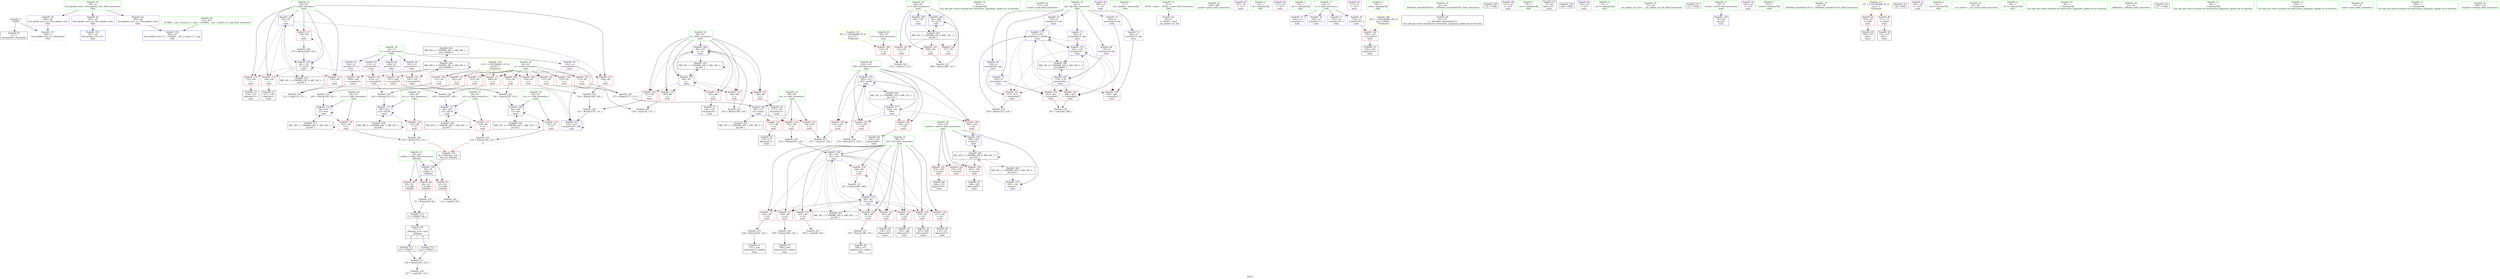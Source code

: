 digraph "SVFG" {
	label="SVFG";

	Node0x561bee2971f0 [shape=record,color=grey,label="{NodeID: 0\nNullPtr}"];
	Node0x561bee2971f0 -> Node0x561bee2b8df0[style=solid];
	Node0x561bee2971f0 -> Node0x561bee2c09c0[style=solid];
	Node0x561bee2d6f30 [shape=record,color=black,label="{NodeID: 263\nMR_38V_2 = PHI(MR_38V_3, MR_38V_1, )\npts\{130000 \}\n}"];
	Node0x561bee2d6f30 -> Node0x561bee2d2930[style=dashed];
	Node0x561bee2c1ca0 [shape=record,color=blue,label="{NodeID: 180\n80\<--289\nz\<--inc74\nmain\n}"];
	Node0x561bee2c1ca0 -> Node0x561bee2d3330[style=dashed];
	Node0x561bee2b9130 [shape=record,color=red,label="{NodeID: 97\n62\<--59\n\<--x.addr\n_Z4hahai\n}"];
	Node0x561bee2b9130 -> Node0x561bee2c78e0[style=solid];
	Node0x561bee2a8380 [shape=record,color=green,label="{NodeID: 14\n253\<--1\n\<--dummyObj\nCan only get source location for instruction, argument, global var or function.}"];
	Node0x561bee2b9c90 [shape=record,color=red,label="{NodeID: 111\n208\<--82\n\<--n\nmain\n}"];
	Node0x561bee2b9c90 -> Node0x561bee2c5f60[style=solid];
	Node0x561bee2b8060 [shape=record,color=green,label="{NodeID: 28\n78\<--79\nzz\<--zz_field_insensitive\nmain\n}"];
	Node0x561bee2b8060 -> Node0x561bee2b93a0[style=solid];
	Node0x561bee2bef60 [shape=record,color=red,label="{NodeID: 125\n256\<--88\n\<--m\nmain\n}"];
	Node0x561bee2bef60 -> Node0x561bee2c6fe0[style=solid];
	Node0x561bee2b8b80 [shape=record,color=green,label="{NodeID: 42\n117\<--118\nscanf\<--scanf_field_insensitive\n}"];
	Node0x561bee2c5c60 [shape=record,color=grey,label="{NodeID: 222\n274 = Binary(273, 120, )\n}"];
	Node0x561bee2c5c60 -> Node0x561bee2c1bd0[style=solid];
	Node0x561bee2bfac0 [shape=record,color=red,label="{NodeID: 139\n263\<--100\n\<--answer\nmain\n}"];
	Node0x561bee2bfac0 -> Node0x561bee2bae50[style=solid];
	Node0x561bee2ba700 [shape=record,color=black,label="{NodeID: 56\n178\<--177\nidxprom23\<--\nmain\n}"];
	Node0x561bee2c7160 [shape=record,color=grey,label="{NodeID: 236\n267 = cmp(262, 266, )\n}"];
	Node0x561bee2c0620 [shape=record,color=red,label="{NodeID: 153\n266\<--265\n\<--arrayidx63\nmain\n}"];
	Node0x561bee2c0620 -> Node0x561bee2c7160[style=solid];
	Node0x561bee2bb260 [shape=record,color=purple,label="{NodeID: 70\n237\<--8\narrayidx51\<--dp\nmain\n}"];
	Node0x561bee2bb260 -> Node0x561bee2c16f0[style=solid];
	Node0x561bee2c1210 [shape=record,color=blue,label="{NodeID: 167\n179\<--120\narrayidx24\<--\nmain\n}"];
	Node0x561bee2c1210 -> Node0x561bee2c0480[style=dashed];
	Node0x561bee2c1210 -> Node0x561bee2c0550[style=dashed];
	Node0x561bee2c1210 -> Node0x561bee2c0620[style=dashed];
	Node0x561bee2c1210 -> Node0x561bee2c06f0[style=dashed];
	Node0x561bee2c1210 -> Node0x561bee2c16f0[style=dashed];
	Node0x561bee2c1210 -> Node0x561bee2c17c0[style=dashed];
	Node0x561bee2c1210 -> Node0x561bee2d6a30[style=dashed];
	Node0x561bee2bbdc0 [shape=record,color=purple,label="{NodeID: 84\n106\<--14\n\<--.str\nmain\n}"];
	Node0x561bee297020 [shape=record,color=green,label="{NodeID: 1\n7\<--1\n__dso_handle\<--dummyObj\nGlob }"];
	Node0x561bee2b9200 [shape=record,color=red,label="{NodeID: 98\n66\<--59\n\<--x.addr\n_Z4hahai\n}"];
	Node0x561bee2b9200 -> Node0x561bee2c6b60[style=solid];
	Node0x561bee2a8450 [shape=record,color=green,label="{NodeID: 15\n4\<--6\n_ZStL8__ioinit\<--_ZStL8__ioinit_field_insensitive\nGlob }"];
	Node0x561bee2a8450 -> Node0x561bee2baff0[style=solid];
	Node0x561bee2b9d60 [shape=record,color=red,label="{NodeID: 112\n215\<--82\n\<--n\nmain\n}"];
	Node0x561bee2b9d60 -> Node0x561bee2c5360[style=solid];
	Node0x561bee2b80f0 [shape=record,color=green,label="{NodeID: 29\n80\<--81\nz\<--z_field_insensitive\nmain\n}"];
	Node0x561bee2b80f0 -> Node0x561bee2b9470[style=solid];
	Node0x561bee2b80f0 -> Node0x561bee2b9540[style=solid];
	Node0x561bee2b80f0 -> Node0x561bee2b9610[style=solid];
	Node0x561bee2b80f0 -> Node0x561bee2c0c60[style=solid];
	Node0x561bee2b80f0 -> Node0x561bee2c1ca0[style=solid];
	Node0x561bee2bf030 [shape=record,color=red,label="{NodeID: 126\n185\<--90\n\<--i25\nmain\n}"];
	Node0x561bee2bf030 -> Node0x561bee2c72e0[style=solid];
	Node0x561bee2b8c50 [shape=record,color=green,label="{NodeID: 43\n285\<--286\nprintf\<--printf_field_insensitive\n}"];
	Node0x561bee2c5de0 [shape=record,color=grey,label="{NodeID: 223\n165 = Binary(164, 120, )\n}"];
	Node0x561bee2c5de0 -> Node0x561bee2c0fa0[style=solid];
	Node0x561bee2bfb90 [shape=record,color=red,label="{NodeID: 140\n278\<--100\n\<--answer\nmain\n}"];
	Node0x561bee2ba7d0 [shape=record,color=black,label="{NodeID: 57\n190\<--189\nidxprom29\<--add28\nmain\n}"];
	Node0x561bee2c72e0 [shape=record,color=grey,label="{NodeID: 237\n186 = cmp(185, 64, )\n}"];
	Node0x561bee2c06f0 [shape=record,color=red,label="{NodeID: 154\n282\<--281\n\<--arrayidx71\nmain\n}"];
	Node0x561bee2bb330 [shape=record,color=purple,label="{NodeID: 71\n242\<--8\narrayidx53\<--dp\nmain\n}"];
	Node0x561bee2bb330 -> Node0x561bee2c17c0[style=solid];
	Node0x561bee2d3330 [shape=record,color=black,label="{NodeID: 251\nMR_10V_3 = PHI(MR_10V_4, MR_10V_2, )\npts\{81 \}\n}"];
	Node0x561bee2d3330 -> Node0x561bee2b9470[style=dashed];
	Node0x561bee2d3330 -> Node0x561bee2b9540[style=dashed];
	Node0x561bee2d3330 -> Node0x561bee2b9610[style=dashed];
	Node0x561bee2d3330 -> Node0x561bee2c1ca0[style=dashed];
	Node0x561bee2c12e0 [shape=record,color=blue,label="{NodeID: 168\n90\<--182\ni25\<--sub\nmain\n}"];
	Node0x561bee2c12e0 -> Node0x561bee2bf030[style=dashed];
	Node0x561bee2c12e0 -> Node0x561bee2bf100[style=dashed];
	Node0x561bee2c12e0 -> Node0x561bee2bf1d0[style=dashed];
	Node0x561bee2c12e0 -> Node0x561bee2bf2a0[style=dashed];
	Node0x561bee2c12e0 -> Node0x561bee2bf370[style=dashed];
	Node0x561bee2c12e0 -> Node0x561bee2bf440[style=dashed];
	Node0x561bee2c12e0 -> Node0x561bee2bf510[style=dashed];
	Node0x561bee2c12e0 -> Node0x561bee2bf5e0[style=dashed];
	Node0x561bee2c12e0 -> Node0x561bee2bf6b0[style=dashed];
	Node0x561bee2c12e0 -> Node0x561bee2c1890[style=dashed];
	Node0x561bee2c12e0 -> Node0x561bee2d4730[style=dashed];
	Node0x561bee2bbe90 [shape=record,color=purple,label="{NodeID: 85\n107\<--16\n\<--.str.1\nmain\n}"];
	Node0x561bee2a9380 [shape=record,color=green,label="{NodeID: 2\n14\<--1\n.str\<--dummyObj\nGlob }"];
	Node0x561bee2b92d0 [shape=record,color=red,label="{NodeID: 99\n69\<--59\n\<--x.addr\n_Z4hahai\n}"];
	Node0x561bee2b92d0 -> Node0x561bee2c4b00[style=solid];
	Node0x561bee2a8520 [shape=record,color=green,label="{NodeID: 16\n8\<--9\ndp\<--dp_field_insensitive\nGlob }"];
	Node0x561bee2a8520 -> Node0x561bee2bb0c0[style=solid];
	Node0x561bee2a8520 -> Node0x561bee2bb190[style=solid];
	Node0x561bee2a8520 -> Node0x561bee2bb260[style=solid];
	Node0x561bee2a8520 -> Node0x561bee2bb330[style=solid];
	Node0x561bee2a8520 -> Node0x561bee2bb400[style=solid];
	Node0x561bee2a8520 -> Node0x561bee2bb4d0[style=solid];
	Node0x561bee2a8520 -> Node0x561bee2bb5a0[style=solid];
	Node0x561bee2b9e30 [shape=record,color=red,label="{NodeID: 113\n130\<--84\n\<--i\nmain\n}"];
	Node0x561bee2b9e30 -> Node0x561bee2c75e0[style=solid];
	Node0x561bee2b81c0 [shape=record,color=green,label="{NodeID: 30\n82\<--83\nn\<--n_field_insensitive\nmain\n}"];
	Node0x561bee2b81c0 -> Node0x561bee2b96e0[style=solid];
	Node0x561bee2b81c0 -> Node0x561bee2b97b0[style=solid];
	Node0x561bee2b81c0 -> Node0x561bee2b9880[style=solid];
	Node0x561bee2b81c0 -> Node0x561bee2b9950[style=solid];
	Node0x561bee2b81c0 -> Node0x561bee2b9a20[style=solid];
	Node0x561bee2b81c0 -> Node0x561bee2b9af0[style=solid];
	Node0x561bee2b81c0 -> Node0x561bee2b9bc0[style=solid];
	Node0x561bee2b81c0 -> Node0x561bee2b9c90[style=solid];
	Node0x561bee2b81c0 -> Node0x561bee2b9d60[style=solid];
	Node0x561bee2bf100 [shape=record,color=red,label="{NodeID: 127\n188\<--90\n\<--i25\nmain\n}"];
	Node0x561bee2bf100 -> Node0x561bee2c5960[style=solid];
	Node0x561bee2b8d20 [shape=record,color=green,label="{NodeID: 44\n30\<--303\n_GLOBAL__sub_I_zuoyou_0_1.cpp\<--_GLOBAL__sub_I_zuoyou_0_1.cpp_field_insensitive\n}"];
	Node0x561bee2b8d20 -> Node0x561bee2c08c0[style=solid];
	Node0x561bee2c5f60 [shape=record,color=grey,label="{NodeID: 224\n209 = Binary(207, 208, )\n}"];
	Node0x561bee2c5f60 -> Node0x561bee2c1550[style=solid];
	Node0x561bee2bfc60 [shape=record,color=red,label="{NodeID: 141\n279\<--100\n\<--answer\nmain\n}"];
	Node0x561bee2bfc60 -> Node0x561bee2baf20[style=solid];
	Node0x561bee2ba8a0 [shape=record,color=black,label="{NodeID: 58\n198\<--197\nidxprom32\<--add31\nmain\n}"];
	Node0x561bee2c7460 [shape=record,color=grey,label="{NodeID: 238\n227 = cmp(226, 120, )\n}"];
	Node0x561bee2c07c0 [shape=record,color=blue,label="{NodeID: 155\n307\<--29\nllvm.global_ctors_0\<--\nGlob }"];
	Node0x561bee2bb400 [shape=record,color=purple,label="{NodeID: 72\n261\<--8\narrayidx61\<--dp\nmain\n}"];
	Node0x561bee2bb400 -> Node0x561bee2c0550[style=solid];
	Node0x561bee2d3830 [shape=record,color=black,label="{NodeID: 252\nMR_14V_2 = PHI(MR_14V_4, MR_14V_1, )\npts\{85 \}\n}"];
	Node0x561bee2d3830 -> Node0x561bee2c0d30[style=dashed];
	Node0x561bee2c13b0 [shape=record,color=blue,label="{NodeID: 169\n92\<--194\nx1\<--div\nmain\n}"];
	Node0x561bee2c13b0 -> Node0x561bee2bf780[style=dashed];
	Node0x561bee2c13b0 -> Node0x561bee2c13b0[style=dashed];
	Node0x561bee2c13b0 -> Node0x561bee2d4c30[style=dashed];
	Node0x561bee2bbf60 [shape=record,color=purple,label="{NodeID: 86\n112\<--19\n\<--.str.2\nmain\n}"];
	Node0x561bee2972e0 [shape=record,color=green,label="{NodeID: 3\n16\<--1\n.str.1\<--dummyObj\nGlob }"];
	Node0x561bee2b93a0 [shape=record,color=red,label="{NodeID: 100\n123\<--78\n\<--zz\nmain\n}"];
	Node0x561bee2b93a0 -> Node0x561bee2bd800[style=solid];
	Node0x561bee2b7a30 [shape=record,color=green,label="{NodeID: 17\n10\<--11\ns\<--s_field_insensitive\nGlob }"];
	Node0x561bee2b7a30 -> Node0x561bee2bb670[style=solid];
	Node0x561bee2b7a30 -> Node0x561bee2bb740[style=solid];
	Node0x561bee2b7a30 -> Node0x561bee2bb810[style=solid];
	Node0x561bee2b7a30 -> Node0x561bee2bb8e0[style=solid];
	Node0x561bee2b9f00 [shape=record,color=red,label="{NodeID: 114\n140\<--84\n\<--i\nmain\n}"];
	Node0x561bee2b9f00 -> Node0x561bee2ba2f0[style=solid];
	Node0x561bee2b8290 [shape=record,color=green,label="{NodeID: 31\n84\<--85\ni\<--i_field_insensitive\nmain\n}"];
	Node0x561bee2b8290 -> Node0x561bee2b9e30[style=solid];
	Node0x561bee2b8290 -> Node0x561bee2b9f00[style=solid];
	Node0x561bee2b8290 -> Node0x561bee2b9fd0[style=solid];
	Node0x561bee2b8290 -> Node0x561bee2be810[style=solid];
	Node0x561bee2b8290 -> Node0x561bee2be8e0[style=solid];
	Node0x561bee2b8290 -> Node0x561bee2c0d30[style=solid];
	Node0x561bee2b8290 -> Node0x561bee2c1070[style=solid];
	Node0x561bee2bf1d0 [shape=record,color=red,label="{NodeID: 128\n196\<--90\n\<--i25\nmain\n}"];
	Node0x561bee2bf1d0 -> Node0x561bee2c63e0[style=solid];
	Node0x561bee2b8df0 [shape=record,color=black,label="{NodeID: 45\n2\<--3\ndummyVal\<--dummyVal\n}"];
	Node0x561bee2c60e0 [shape=record,color=grey,label="{NodeID: 225\n194 = Binary(192, 193, )\n}"];
	Node0x561bee2c60e0 -> Node0x561bee2c13b0[style=solid];
	Node0x561bee2bfd30 [shape=record,color=red,label="{NodeID: 142\n255\<--102\n\<--i56\nmain\n}"];
	Node0x561bee2bfd30 -> Node0x561bee2c6fe0[style=solid];
	Node0x561bee2ba970 [shape=record,color=black,label="{NodeID: 59\n205\<--204\nidxprom34\<--\nmain\n}"];
	Node0x561bee2c75e0 [shape=record,color=grey,label="{NodeID: 239\n132 = cmp(130, 131, )\n}"];
	Node0x561bee2c08c0 [shape=record,color=blue,label="{NodeID: 156\n308\<--30\nllvm.global_ctors_1\<--_GLOBAL__sub_I_zuoyou_0_1.cpp\nGlob }"];
	Node0x561bee2bb4d0 [shape=record,color=purple,label="{NodeID: 73\n265\<--8\narrayidx63\<--dp\nmain\n}"];
	Node0x561bee2bb4d0 -> Node0x561bee2c0620[style=solid];
	Node0x561bee2d3d30 [shape=record,color=black,label="{NodeID: 253\nMR_16V_2 = PHI(MR_16V_3, MR_16V_1, )\npts\{87 \}\n}"];
	Node0x561bee2d3d30 -> Node0x561bee2c0e00[style=dashed];
	Node0x561bee2d3d30 -> Node0x561bee2d3d30[style=dashed];
	Node0x561bee2c1480 [shape=record,color=blue,label="{NodeID: 170\n94\<--202\ny1\<--rem\nmain\n}"];
	Node0x561bee2c1480 -> Node0x561bee2bf850[style=dashed];
	Node0x561bee2c1480 -> Node0x561bee2c1480[style=dashed];
	Node0x561bee2c1480 -> Node0x561bee2d5130[style=dashed];
	Node0x561bee2bc030 [shape=record,color=purple,label="{NodeID: 87\n113\<--21\n\<--.str.3\nmain\n}"];
	Node0x561bee2a7990 [shape=record,color=green,label="{NodeID: 4\n18\<--1\nstdin\<--dummyObj\nGlob }"];
	Node0x561bee2b9470 [shape=record,color=red,label="{NodeID: 101\n122\<--80\n\<--z\nmain\n}"];
	Node0x561bee2b9470 -> Node0x561bee2bd800[style=solid];
	Node0x561bee2b7ac0 [shape=record,color=green,label="{NodeID: 18\n12\<--13\na\<--a_field_insensitive\nGlob }"];
	Node0x561bee2b7ac0 -> Node0x561bee2bb9b0[style=solid];
	Node0x561bee2b7ac0 -> Node0x561bee2bba80[style=solid];
	Node0x561bee2b7ac0 -> Node0x561bee2bbb50[style=solid];
	Node0x561bee2b7ac0 -> Node0x561bee2bbc20[style=solid];
	Node0x561bee2b7ac0 -> Node0x561bee2bbcf0[style=solid];
	Node0x561bee2b9fd0 [shape=record,color=red,label="{NodeID: 115\n148\<--84\n\<--i\nmain\n}"];
	Node0x561bee2b9fd0 -> Node0x561bee2c6860[style=solid];
	Node0x561bee2b8360 [shape=record,color=green,label="{NodeID: 32\n86\<--87\nj\<--j_field_insensitive\nmain\n}"];
	Node0x561bee2b8360 -> Node0x561bee2be9b0[style=solid];
	Node0x561bee2b8360 -> Node0x561bee2bea80[style=solid];
	Node0x561bee2b8360 -> Node0x561bee2beb50[style=solid];
	Node0x561bee2b8360 -> Node0x561bee2bec20[style=solid];
	Node0x561bee2b8360 -> Node0x561bee2becf0[style=solid];
	Node0x561bee2b8360 -> Node0x561bee2c0e00[style=solid];
	Node0x561bee2b8360 -> Node0x561bee2c0fa0[style=solid];
	Node0x561bee2bf2a0 [shape=record,color=red,label="{NodeID: 129\n204\<--90\n\<--i25\nmain\n}"];
	Node0x561bee2bf2a0 -> Node0x561bee2ba970[style=solid];
	Node0x561bee2b8ec0 [shape=record,color=black,label="{NodeID: 46\n41\<--42\n\<--_ZNSt8ios_base4InitD1Ev\nCan only get source location for instruction, argument, global var or function.}"];
	Node0x561bee2e87d0 [shape=record,color=black,label="{NodeID: 309\n116 = PHI()\n}"];
	Node0x561bee2c6260 [shape=record,color=grey,label="{NodeID: 226\n175 = Binary(173, 174, )\n}"];
	Node0x561bee2c6260 -> Node0x561bee2c1140[style=solid];
	Node0x561bee2bfe00 [shape=record,color=red,label="{NodeID: 143\n259\<--102\n\<--i56\nmain\n}"];
	Node0x561bee2bfe00 -> Node0x561bee2bad80[style=solid];
	Node0x561bee2baa40 [shape=record,color=black,label="{NodeID: 60\n212\<--211\nidxprom37\<--\nmain\n}"];
	Node0x561bee2c7760 [shape=record,color=grey,label="{NodeID: 240\n138 = cmp(136, 137, )\n}"];
	Node0x561bee2c09c0 [shape=record,color=blue, style = dotted,label="{NodeID: 157\n309\<--3\nllvm.global_ctors_2\<--dummyVal\nGlob }"];
	Node0x561bee2bb5a0 [shape=record,color=purple,label="{NodeID: 74\n281\<--8\narrayidx71\<--dp\nmain\n}"];
	Node0x561bee2bb5a0 -> Node0x561bee2c06f0[style=solid];
	Node0x561bee2d4230 [shape=record,color=black,label="{NodeID: 254\nMR_18V_2 = PHI(MR_18V_3, MR_18V_1, )\npts\{89 \}\n}"];
	Node0x561bee2d4230 -> Node0x561bee2c1140[style=dashed];
	Node0x561bee2c1550 [shape=record,color=blue,label="{NodeID: 171\n96\<--209\nx2\<--div36\nmain\n}"];
	Node0x561bee2c1550 -> Node0x561bee2bf920[style=dashed];
	Node0x561bee2c1550 -> Node0x561bee2c1550[style=dashed];
	Node0x561bee2c1550 -> Node0x561bee2d5630[style=dashed];
	Node0x561bee2bc100 [shape=record,color=purple,label="{NodeID: 88\n115\<--24\n\<--.str.4\nmain\n}"];
	Node0x561bee2a7a20 [shape=record,color=green,label="{NodeID: 5\n19\<--1\n.str.2\<--dummyObj\nGlob }"];
	Node0x561bee2b9540 [shape=record,color=red,label="{NodeID: 102\n277\<--80\n\<--z\nmain\n}"];
	Node0x561bee2b7b50 [shape=record,color=green,label="{NodeID: 19\n28\<--32\nllvm.global_ctors\<--llvm.global_ctors_field_insensitive\nGlob }"];
	Node0x561bee2b7b50 -> Node0x561bee2bc440[style=solid];
	Node0x561bee2b7b50 -> Node0x561bee2bc510[style=solid];
	Node0x561bee2b7b50 -> Node0x561bee2bc5e0[style=solid];
	Node0x561bee2be810 [shape=record,color=red,label="{NodeID: 116\n153\<--84\n\<--i\nmain\n}"];
	Node0x561bee2be810 -> Node0x561bee2ba490[style=solid];
	Node0x561bee2b8430 [shape=record,color=green,label="{NodeID: 33\n88\<--89\nm\<--m_field_insensitive\nmain\n}"];
	Node0x561bee2b8430 -> Node0x561bee2bedc0[style=solid];
	Node0x561bee2b8430 -> Node0x561bee2bee90[style=solid];
	Node0x561bee2b8430 -> Node0x561bee2bef60[style=solid];
	Node0x561bee2b8430 -> Node0x561bee2c1140[style=solid];
	Node0x561bee2c4b00 [shape=record,color=black,label="{NodeID: 213\n71 = PHI(67, 69, )\n}"];
	Node0x561bee2c4b00 -> Node0x561bee2ba080[style=solid];
	Node0x561bee2bf370 [shape=record,color=red,label="{NodeID: 130\n211\<--90\n\<--i25\nmain\n}"];
	Node0x561bee2bf370 -> Node0x561bee2baa40[style=solid];
	Node0x561bee2b8f90 [shape=record,color=black,label="{NodeID: 47\n75\<--64\nmain_ret\<--\nmain\n}"];
	Node0x561bee2e9050 [shape=record,color=black,label="{NodeID: 310\n284 = PHI()\n}"];
	Node0x561bee2c63e0 [shape=record,color=grey,label="{NodeID: 227\n197 = Binary(196, 120, )\n}"];
	Node0x561bee2c63e0 -> Node0x561bee2ba8a0[style=solid];
	Node0x561bee2bfed0 [shape=record,color=red,label="{NodeID: 144\n269\<--102\n\<--i56\nmain\n}"];
	Node0x561bee2bfed0 -> Node0x561bee2c1b00[style=solid];
	Node0x561bee2bab10 [shape=record,color=black,label="{NodeID: 61\n231\<--230\nidxprom47\<--add46\nmain\n}"];
	Node0x561bee2c78e0 [shape=record,color=grey,label="{NodeID: 241\n63 = cmp(62, 64, )\n}"];
	Node0x561bee2c0ac0 [shape=record,color=blue,label="{NodeID: 158\n59\<--58\nx.addr\<--x\n_Z4hahai\n}"];
	Node0x561bee2c0ac0 -> Node0x561bee2b9130[style=dashed];
	Node0x561bee2c0ac0 -> Node0x561bee2b9200[style=dashed];
	Node0x561bee2c0ac0 -> Node0x561bee2b92d0[style=dashed];
	Node0x561bee2bb670 [shape=record,color=purple,label="{NodeID: 75\n142\<--10\narrayidx\<--s\nmain\n}"];
	Node0x561bee2d4730 [shape=record,color=black,label="{NodeID: 255\nMR_20V_2 = PHI(MR_20V_4, MR_20V_1, )\npts\{91 \}\n}"];
	Node0x561bee2d4730 -> Node0x561bee2c12e0[style=dashed];
	Node0x561bee2c1620 [shape=record,color=blue,label="{NodeID: 172\n98\<--216\ny2\<--rem39\nmain\n}"];
	Node0x561bee2c1620 -> Node0x561bee2bf9f0[style=dashed];
	Node0x561bee2c1620 -> Node0x561bee2c1620[style=dashed];
	Node0x561bee2c1620 -> Node0x561bee2d5b30[style=dashed];
	Node0x561bee2bc1d0 [shape=record,color=purple,label="{NodeID: 89\n126\<--24\n\<--.str.4\nmain\n}"];
	Node0x561bee2a7ab0 [shape=record,color=green,label="{NodeID: 6\n21\<--1\n.str.3\<--dummyObj\nGlob }"];
	Node0x561bee2b9610 [shape=record,color=red,label="{NodeID: 103\n288\<--80\n\<--z\nmain\n}"];
	Node0x561bee2b9610 -> Node0x561bee2c5ae0[style=solid];
	Node0x561bee2b7be0 [shape=record,color=green,label="{NodeID: 20\n33\<--34\n__cxx_global_var_init\<--__cxx_global_var_init_field_insensitive\n}"];
	Node0x561bee2be8e0 [shape=record,color=red,label="{NodeID: 117\n169\<--84\n\<--i\nmain\n}"];
	Node0x561bee2be8e0 -> Node0x561bee2c6560[style=solid];
	Node0x561bee2b8500 [shape=record,color=green,label="{NodeID: 34\n90\<--91\ni25\<--i25_field_insensitive\nmain\n}"];
	Node0x561bee2b8500 -> Node0x561bee2bf030[style=solid];
	Node0x561bee2b8500 -> Node0x561bee2bf100[style=solid];
	Node0x561bee2b8500 -> Node0x561bee2bf1d0[style=solid];
	Node0x561bee2b8500 -> Node0x561bee2bf2a0[style=solid];
	Node0x561bee2b8500 -> Node0x561bee2bf370[style=solid];
	Node0x561bee2b8500 -> Node0x561bee2bf440[style=solid];
	Node0x561bee2b8500 -> Node0x561bee2bf510[style=solid];
	Node0x561bee2b8500 -> Node0x561bee2bf5e0[style=solid];
	Node0x561bee2b8500 -> Node0x561bee2bf6b0[style=solid];
	Node0x561bee2b8500 -> Node0x561bee2c12e0[style=solid];
	Node0x561bee2b8500 -> Node0x561bee2c1890[style=solid];
	Node0x561bee2c5060 [shape=record,color=grey,label="{NodeID: 214\n220 = Binary(218, 219, )\n|{<s0>8}}"];
	Node0x561bee2c5060:s0 -> Node0x561bee2e9710[style=solid,color=red];
	Node0x561bee2bf440 [shape=record,color=red,label="{NodeID: 131\n229\<--90\n\<--i25\nmain\n}"];
	Node0x561bee2bf440 -> Node0x561bee2c57e0[style=solid];
	Node0x561bee2ba080 [shape=record,color=black,label="{NodeID: 48\n57\<--71\n_Z4hahai_ret\<--cond\n_Z4hahai\n|{<s0>8|<s1>9}}"];
	Node0x561bee2ba080:s0 -> Node0x561bee2e9350[style=solid,color=blue];
	Node0x561bee2ba080:s1 -> Node0x561bee2e9540[style=solid,color=blue];
	Node0x561bee2e9150 [shape=record,color=black,label="{NodeID: 311\n127 = PHI()\n}"];
	Node0x561bee2c6560 [shape=record,color=grey,label="{NodeID: 228\n170 = Binary(169, 120, )\n}"];
	Node0x561bee2c6560 -> Node0x561bee2c1070[style=solid];
	Node0x561bee2bffa0 [shape=record,color=red,label="{NodeID: 145\n273\<--102\n\<--i56\nmain\n}"];
	Node0x561bee2bffa0 -> Node0x561bee2c5c60[style=solid];
	Node0x561bee2babe0 [shape=record,color=black,label="{NodeID: 62\n236\<--235\nidxprom50\<--\nmain\n}"];
	Node0x561bee2bd800 [shape=record,color=grey,label="{NodeID: 242\n124 = cmp(122, 123, )\n}"];
	Node0x561bee2c0b90 [shape=record,color=blue,label="{NodeID: 159\n76\<--64\nretval\<--\nmain\n}"];
	Node0x561bee2bb740 [shape=record,color=purple,label="{NodeID: 76\n145\<--10\narrayidx11\<--s\nmain\n}"];
	Node0x561bee2d4c30 [shape=record,color=black,label="{NodeID: 256\nMR_22V_2 = PHI(MR_22V_3, MR_22V_1, )\npts\{93 \}\n}"];
	Node0x561bee2d4c30 -> Node0x561bee2c13b0[style=dashed];
	Node0x561bee2d4c30 -> Node0x561bee2d4c30[style=dashed];
	Node0x561bee2c16f0 [shape=record,color=blue,label="{NodeID: 173\n237\<--234\narrayidx51\<--add49\nmain\n}"];
	Node0x561bee2c16f0 -> Node0x561bee2c0480[style=dashed];
	Node0x561bee2c16f0 -> Node0x561bee2c0550[style=dashed];
	Node0x561bee2c16f0 -> Node0x561bee2c0620[style=dashed];
	Node0x561bee2c16f0 -> Node0x561bee2c06f0[style=dashed];
	Node0x561bee2c16f0 -> Node0x561bee2c16f0[style=dashed];
	Node0x561bee2c16f0 -> Node0x561bee2c17c0[style=dashed];
	Node0x561bee2c16f0 -> Node0x561bee2d6a30[style=dashed];
	Node0x561bee2bc2a0 [shape=record,color=purple,label="{NodeID: 90\n146\<--24\n\<--.str.4\nmain\n}"];
	Node0x561bee2a7e10 [shape=record,color=green,label="{NodeID: 7\n23\<--1\nstdout\<--dummyObj\nGlob }"];
	Node0x561bee2b96e0 [shape=record,color=red,label="{NodeID: 104\n131\<--82\n\<--n\nmain\n}"];
	Node0x561bee2b96e0 -> Node0x561bee2c75e0[style=solid];
	Node0x561bee2b7c70 [shape=record,color=green,label="{NodeID: 21\n37\<--38\n_ZNSt8ios_base4InitC1Ev\<--_ZNSt8ios_base4InitC1Ev_field_insensitive\n}"];
	Node0x561bee2be9b0 [shape=record,color=red,label="{NodeID: 118\n136\<--86\n\<--j\nmain\n}"];
	Node0x561bee2be9b0 -> Node0x561bee2c7760[style=solid];
	Node0x561bee2b85d0 [shape=record,color=green,label="{NodeID: 35\n92\<--93\nx1\<--x1_field_insensitive\nmain\n}"];
	Node0x561bee2b85d0 -> Node0x561bee2bf780[style=solid];
	Node0x561bee2b85d0 -> Node0x561bee2c13b0[style=solid];
	Node0x561bee2c51e0 [shape=record,color=grey,label="{NodeID: 215\n247 = Binary(246, 248, )\n}"];
	Node0x561bee2c51e0 -> Node0x561bee2c1890[style=solid];
	Node0x561bee2bf510 [shape=record,color=red,label="{NodeID: 132\n235\<--90\n\<--i25\nmain\n}"];
	Node0x561bee2bf510 -> Node0x561bee2babe0[style=solid];
	Node0x561bee2ba150 [shape=record,color=black,label="{NodeID: 49\n108\<--105\ncall\<--\nmain\n}"];
	Node0x561bee2e9250 [shape=record,color=black,label="{NodeID: 312\n40 = PHI()\n}"];
	Node0x561bee2c66e0 [shape=record,color=grey,label="{NodeID: 229\n224 = Binary(222, 223, )\n|{<s0>9}}"];
	Node0x561bee2c66e0:s0 -> Node0x561bee2e9710[style=solid,color=red];
	Node0x561bee2c0070 [shape=record,color=red,label="{NodeID: 146\n159\<--158\n\<--arrayidx16\nmain\n}"];
	Node0x561bee2c0070 -> Node0x561bee2ba630[style=solid];
	Node0x561bee2bacb0 [shape=record,color=black,label="{NodeID: 63\n241\<--240\nidxprom52\<--\nmain\n}"];
	Node0x561bee2c0c60 [shape=record,color=blue,label="{NodeID: 160\n80\<--120\nz\<--\nmain\n}"];
	Node0x561bee2c0c60 -> Node0x561bee2d3330[style=dashed];
	Node0x561bee2bb810 [shape=record,color=purple,label="{NodeID: 77\n155\<--10\narrayidx14\<--s\nmain\n}"];
	Node0x561bee2d5130 [shape=record,color=black,label="{NodeID: 257\nMR_24V_2 = PHI(MR_24V_3, MR_24V_1, )\npts\{95 \}\n}"];
	Node0x561bee2d5130 -> Node0x561bee2c1480[style=dashed];
	Node0x561bee2d5130 -> Node0x561bee2d5130[style=dashed];
	Node0x561bee2c17c0 [shape=record,color=blue,label="{NodeID: 174\n242\<--120\narrayidx53\<--\nmain\n}"];
	Node0x561bee2c17c0 -> Node0x561bee2c0480[style=dashed];
	Node0x561bee2c17c0 -> Node0x561bee2c0550[style=dashed];
	Node0x561bee2c17c0 -> Node0x561bee2c0620[style=dashed];
	Node0x561bee2c17c0 -> Node0x561bee2c06f0[style=dashed];
	Node0x561bee2c17c0 -> Node0x561bee2c16f0[style=dashed];
	Node0x561bee2c17c0 -> Node0x561bee2c17c0[style=dashed];
	Node0x561bee2c17c0 -> Node0x561bee2d6a30[style=dashed];
	Node0x561bee2bc370 [shape=record,color=purple,label="{NodeID: 91\n283\<--26\n\<--.str.5\nmain\n}"];
	Node0x561bee2a7ea0 [shape=record,color=green,label="{NodeID: 8\n24\<--1\n.str.4\<--dummyObj\nGlob }"];
	Node0x561bee2b97b0 [shape=record,color=red,label="{NodeID: 105\n137\<--82\n\<--n\nmain\n}"];
	Node0x561bee2b97b0 -> Node0x561bee2c7760[style=solid];
	Node0x561bee2b7d00 [shape=record,color=green,label="{NodeID: 22\n43\<--44\n__cxa_atexit\<--__cxa_atexit_field_insensitive\n}"];
	Node0x561bee2bea80 [shape=record,color=red,label="{NodeID: 119\n143\<--86\n\<--j\nmain\n}"];
	Node0x561bee2bea80 -> Node0x561bee2ba3c0[style=solid];
	Node0x561bee2b86a0 [shape=record,color=green,label="{NodeID: 36\n94\<--95\ny1\<--y1_field_insensitive\nmain\n}"];
	Node0x561bee2b86a0 -> Node0x561bee2bf850[style=solid];
	Node0x561bee2b86a0 -> Node0x561bee2c1480[style=solid];
	Node0x561bee2c5360 [shape=record,color=grey,label="{NodeID: 216\n216 = Binary(214, 215, )\n}"];
	Node0x561bee2c5360 -> Node0x561bee2c1620[style=solid];
	Node0x561bee2bf5e0 [shape=record,color=red,label="{NodeID: 133\n240\<--90\n\<--i25\nmain\n}"];
	Node0x561bee2bf5e0 -> Node0x561bee2bacb0[style=solid];
	Node0x561bee2ba220 [shape=record,color=black,label="{NodeID: 50\n114\<--111\ncall1\<--\nmain\n}"];
	Node0x561bee2e9350 [shape=record,color=black,label="{NodeID: 313\n221 = PHI(57, )\n}"];
	Node0x561bee2e9350 -> Node0x561bee2c54e0[style=solid];
	Node0x561bee2c6860 [shape=record,color=grey,label="{NodeID: 230\n150 = Binary(148, 149, )\n}"];
	Node0x561bee2c6860 -> Node0x561bee2c6e60[style=solid];
	Node0x561bee2c0140 [shape=record,color=red,label="{NodeID: 147\n192\<--191\n\<--arrayidx30\nmain\n}"];
	Node0x561bee2c0140 -> Node0x561bee2c60e0[style=solid];
	Node0x561bee2bad80 [shape=record,color=black,label="{NodeID: 64\n260\<--259\nidxprom60\<--\nmain\n}"];
	Node0x561bee2c0d30 [shape=record,color=blue,label="{NodeID: 161\n84\<--64\ni\<--\nmain\n}"];
	Node0x561bee2c0d30 -> Node0x561bee2b9e30[style=dashed];
	Node0x561bee2c0d30 -> Node0x561bee2b9f00[style=dashed];
	Node0x561bee2c0d30 -> Node0x561bee2b9fd0[style=dashed];
	Node0x561bee2c0d30 -> Node0x561bee2be810[style=dashed];
	Node0x561bee2c0d30 -> Node0x561bee2be8e0[style=dashed];
	Node0x561bee2c0d30 -> Node0x561bee2c1070[style=dashed];
	Node0x561bee2c0d30 -> Node0x561bee2d3830[style=dashed];
	Node0x561bee2bb8e0 [shape=record,color=purple,label="{NodeID: 78\n158\<--10\narrayidx16\<--s\nmain\n}"];
	Node0x561bee2bb8e0 -> Node0x561bee2c0070[style=solid];
	Node0x561bee2d5630 [shape=record,color=black,label="{NodeID: 258\nMR_26V_2 = PHI(MR_26V_3, MR_26V_1, )\npts\{97 \}\n}"];
	Node0x561bee2d5630 -> Node0x561bee2c1550[style=dashed];
	Node0x561bee2d5630 -> Node0x561bee2d5630[style=dashed];
	Node0x561bee2c1890 [shape=record,color=blue,label="{NodeID: 175\n90\<--247\ni25\<--dec\nmain\n}"];
	Node0x561bee2c1890 -> Node0x561bee2bf030[style=dashed];
	Node0x561bee2c1890 -> Node0x561bee2bf100[style=dashed];
	Node0x561bee2c1890 -> Node0x561bee2bf1d0[style=dashed];
	Node0x561bee2c1890 -> Node0x561bee2bf2a0[style=dashed];
	Node0x561bee2c1890 -> Node0x561bee2bf370[style=dashed];
	Node0x561bee2c1890 -> Node0x561bee2bf440[style=dashed];
	Node0x561bee2c1890 -> Node0x561bee2bf510[style=dashed];
	Node0x561bee2c1890 -> Node0x561bee2bf5e0[style=dashed];
	Node0x561bee2c1890 -> Node0x561bee2bf6b0[style=dashed];
	Node0x561bee2c1890 -> Node0x561bee2c1890[style=dashed];
	Node0x561bee2c1890 -> Node0x561bee2d4730[style=dashed];
	Node0x561bee2bc440 [shape=record,color=purple,label="{NodeID: 92\n307\<--28\nllvm.global_ctors_0\<--llvm.global_ctors\nGlob }"];
	Node0x561bee2bc440 -> Node0x561bee2c07c0[style=solid];
	Node0x561bee2a7f70 [shape=record,color=green,label="{NodeID: 9\n26\<--1\n.str.5\<--dummyObj\nGlob }"];
	Node0x561bee2da650 [shape=record,color=yellow,style=double,label="{NodeID: 272\n4V_1 = ENCHI(MR_4V_0)\npts\{1 \}\nFun[main]}"];
	Node0x561bee2da650 -> Node0x561bee2bc6e0[style=dashed];
	Node0x561bee2da650 -> Node0x561bee2b9060[style=dashed];
	Node0x561bee2b9880 [shape=record,color=red,label="{NodeID: 106\n149\<--82\n\<--n\nmain\n}"];
	Node0x561bee2b9880 -> Node0x561bee2c6860[style=solid];
	Node0x561bee2b7d90 [shape=record,color=green,label="{NodeID: 23\n42\<--48\n_ZNSt8ios_base4InitD1Ev\<--_ZNSt8ios_base4InitD1Ev_field_insensitive\n}"];
	Node0x561bee2b7d90 -> Node0x561bee2b8ec0[style=solid];
	Node0x561bee2beb50 [shape=record,color=red,label="{NodeID: 120\n151\<--86\n\<--j\nmain\n}"];
	Node0x561bee2beb50 -> Node0x561bee2c6e60[style=solid];
	Node0x561bee2b8770 [shape=record,color=green,label="{NodeID: 37\n96\<--97\nx2\<--x2_field_insensitive\nmain\n}"];
	Node0x561bee2b8770 -> Node0x561bee2bf920[style=solid];
	Node0x561bee2b8770 -> Node0x561bee2c1550[style=solid];
	Node0x561bee2c54e0 [shape=record,color=grey,label="{NodeID: 217\n226 = Binary(221, 225, )\n}"];
	Node0x561bee2c54e0 -> Node0x561bee2c7460[style=solid];
	Node0x561bee2bf6b0 [shape=record,color=red,label="{NodeID: 134\n246\<--90\n\<--i25\nmain\n}"];
	Node0x561bee2bf6b0 -> Node0x561bee2c51e0[style=solid];
	Node0x561bee2ba2f0 [shape=record,color=black,label="{NodeID: 51\n141\<--140\nidxprom\<--\nmain\n}"];
	Node0x561bee2e9540 [shape=record,color=black,label="{NodeID: 314\n225 = PHI(57, )\n}"];
	Node0x561bee2e9540 -> Node0x561bee2c54e0[style=solid];
	Node0x561bee2c69e0 [shape=record,color=grey,label="{NodeID: 231\n202 = Binary(200, 201, )\n}"];
	Node0x561bee2c69e0 -> Node0x561bee2c1480[style=solid];
	Node0x561bee2c0210 [shape=record,color=red,label="{NodeID: 148\n200\<--199\n\<--arrayidx33\nmain\n}"];
	Node0x561bee2c0210 -> Node0x561bee2c69e0[style=solid];
	Node0x561bee2bae50 [shape=record,color=black,label="{NodeID: 65\n264\<--263\nidxprom62\<--\nmain\n}"];
	Node0x561bee2d1530 [shape=record,color=black,label="{NodeID: 245\nMR_30V_4 = PHI(MR_30V_6, MR_30V_3, )\npts\{101 \}\n}"];
	Node0x561bee2d1530 -> Node0x561bee2bfac0[style=dashed];
	Node0x561bee2d1530 -> Node0x561bee2bfb90[style=dashed];
	Node0x561bee2d1530 -> Node0x561bee2bfc60[style=dashed];
	Node0x561bee2d1530 -> Node0x561bee2c1b00[style=dashed];
	Node0x561bee2d1530 -> Node0x561bee2d1530[style=dashed];
	Node0x561bee2d1530 -> Node0x561bee2d6030[style=dashed];
	Node0x561bee2c0e00 [shape=record,color=blue,label="{NodeID: 162\n86\<--64\nj\<--\nmain\n}"];
	Node0x561bee2c0e00 -> Node0x561bee2be9b0[style=dashed];
	Node0x561bee2c0e00 -> Node0x561bee2bea80[style=dashed];
	Node0x561bee2c0e00 -> Node0x561bee2beb50[style=dashed];
	Node0x561bee2c0e00 -> Node0x561bee2bec20[style=dashed];
	Node0x561bee2c0e00 -> Node0x561bee2becf0[style=dashed];
	Node0x561bee2c0e00 -> Node0x561bee2c0e00[style=dashed];
	Node0x561bee2c0e00 -> Node0x561bee2c0fa0[style=dashed];
	Node0x561bee2c0e00 -> Node0x561bee2d3d30[style=dashed];
	Node0x561bee2bb9b0 [shape=record,color=purple,label="{NodeID: 79\n161\<--12\narrayidx18\<--a\nmain\n}"];
	Node0x561bee2bb9b0 -> Node0x561bee2c0ed0[style=solid];
	Node0x561bee2d5b30 [shape=record,color=black,label="{NodeID: 259\nMR_28V_2 = PHI(MR_28V_3, MR_28V_1, )\npts\{99 \}\n}"];
	Node0x561bee2d5b30 -> Node0x561bee2c1620[style=dashed];
	Node0x561bee2d5b30 -> Node0x561bee2d5b30[style=dashed];
	Node0x561bee2c1960 [shape=record,color=blue,label="{NodeID: 176\n100\<--120\nanswer\<--\nmain\n}"];
	Node0x561bee2c1960 -> Node0x561bee2d1530[style=dashed];
	Node0x561bee2bc510 [shape=record,color=purple,label="{NodeID: 93\n308\<--28\nllvm.global_ctors_1\<--llvm.global_ctors\nGlob }"];
	Node0x561bee2bc510 -> Node0x561bee2c08c0[style=solid];
	Node0x561bee2a8040 [shape=record,color=green,label="{NodeID: 10\n29\<--1\n\<--dummyObj\nCan only get source location for instruction, argument, global var or function.}"];
	Node0x561bee2b9950 [shape=record,color=red,label="{NodeID: 107\n173\<--82\n\<--n\nmain\n}"];
	Node0x561bee2b9950 -> Node0x561bee2c6260[style=solid];
	Node0x561bee2b7e20 [shape=record,color=green,label="{NodeID: 24\n55\<--56\n_Z4hahai\<--_Z4hahai_field_insensitive\n}"];
	Node0x561bee2bec20 [shape=record,color=red,label="{NodeID: 121\n156\<--86\n\<--j\nmain\n}"];
	Node0x561bee2bec20 -> Node0x561bee2ba560[style=solid];
	Node0x561bee2b8840 [shape=record,color=green,label="{NodeID: 38\n98\<--99\ny2\<--y2_field_insensitive\nmain\n}"];
	Node0x561bee2b8840 -> Node0x561bee2bf9f0[style=solid];
	Node0x561bee2b8840 -> Node0x561bee2c1620[style=solid];
	Node0x561bee2c5660 [shape=record,color=grey,label="{NodeID: 218\n182 = Binary(181, 120, )\n}"];
	Node0x561bee2c5660 -> Node0x561bee2c12e0[style=solid];
	Node0x561bee2bf780 [shape=record,color=red,label="{NodeID: 135\n218\<--92\n\<--x1\nmain\n}"];
	Node0x561bee2bf780 -> Node0x561bee2c5060[style=solid];
	Node0x561bee2ba3c0 [shape=record,color=black,label="{NodeID: 52\n144\<--143\nidxprom10\<--\nmain\n}"];
	Node0x561bee2e9640 [shape=record,color=black,label="{NodeID: 315\n147 = PHI()\n}"];
	Node0x561bee2c6b60 [shape=record,color=grey,label="{NodeID: 232\n67 = Binary(64, 66, )\n}"];
	Node0x561bee2c6b60 -> Node0x561bee2c4b00[style=solid];
	Node0x561bee2c02e0 [shape=record,color=red,label="{NodeID: 149\n207\<--206\n\<--arrayidx35\nmain\n}"];
	Node0x561bee2c02e0 -> Node0x561bee2c5f60[style=solid];
	Node0x561bee2baf20 [shape=record,color=black,label="{NodeID: 66\n280\<--279\nidxprom70\<--\nmain\n}"];
	Node0x561bee2c0ed0 [shape=record,color=blue,label="{NodeID: 163\n161\<--152\narrayidx18\<--add\nmain\n}"];
	Node0x561bee2c0ed0 -> Node0x561bee2c0ed0[style=dashed];
	Node0x561bee2c0ed0 -> Node0x561bee2d2930[style=dashed];
	Node0x561bee2bba80 [shape=record,color=purple,label="{NodeID: 80\n191\<--12\narrayidx30\<--a\nmain\n}"];
	Node0x561bee2bba80 -> Node0x561bee2c0140[style=solid];
	Node0x561bee2d6030 [shape=record,color=black,label="{NodeID: 260\nMR_30V_2 = PHI(MR_30V_4, MR_30V_1, )\npts\{101 \}\n}"];
	Node0x561bee2d6030 -> Node0x561bee2c1960[style=dashed];
	Node0x561bee2c1a30 [shape=record,color=blue,label="{NodeID: 177\n102\<--253\ni56\<--\nmain\n}"];
	Node0x561bee2c1a30 -> Node0x561bee2bfd30[style=dashed];
	Node0x561bee2c1a30 -> Node0x561bee2bfe00[style=dashed];
	Node0x561bee2c1a30 -> Node0x561bee2bfed0[style=dashed];
	Node0x561bee2c1a30 -> Node0x561bee2bffa0[style=dashed];
	Node0x561bee2c1a30 -> Node0x561bee2c1bd0[style=dashed];
	Node0x561bee2c1a30 -> Node0x561bee2d6530[style=dashed];
	Node0x561bee2bc5e0 [shape=record,color=purple,label="{NodeID: 94\n309\<--28\nllvm.global_ctors_2\<--llvm.global_ctors\nGlob }"];
	Node0x561bee2bc5e0 -> Node0x561bee2c09c0[style=solid];
	Node0x561bee2a8110 [shape=record,color=green,label="{NodeID: 11\n64\<--1\n\<--dummyObj\nCan only get source location for instruction, argument, global var or function.}"];
	Node0x561bee2da840 [shape=record,color=yellow,style=double,label="{NodeID: 274\n8V_1 = ENCHI(MR_8V_0)\npts\{79 \}\nFun[main]}"];
	Node0x561bee2da840 -> Node0x561bee2b93a0[style=dashed];
	Node0x561bee2b9a20 [shape=record,color=red,label="{NodeID: 108\n174\<--82\n\<--n\nmain\n}"];
	Node0x561bee2b9a20 -> Node0x561bee2c6260[style=solid];
	Node0x561bee2b7eb0 [shape=record,color=green,label="{NodeID: 25\n59\<--60\nx.addr\<--x.addr_field_insensitive\n_Z4hahai\n}"];
	Node0x561bee2b7eb0 -> Node0x561bee2b9130[style=solid];
	Node0x561bee2b7eb0 -> Node0x561bee2b9200[style=solid];
	Node0x561bee2b7eb0 -> Node0x561bee2b92d0[style=solid];
	Node0x561bee2b7eb0 -> Node0x561bee2c0ac0[style=solid];
	Node0x561bee2db480 [shape=record,color=yellow,style=double,label="{NodeID: 288\n36V_1 = ENCHI(MR_36V_0)\npts\{110000 \}\nFun[main]}"];
	Node0x561bee2db480 -> Node0x561bee2c0070[style=dashed];
	Node0x561bee2becf0 [shape=record,color=red,label="{NodeID: 122\n164\<--86\n\<--j\nmain\n}"];
	Node0x561bee2becf0 -> Node0x561bee2c5de0[style=solid];
	Node0x561bee2b8910 [shape=record,color=green,label="{NodeID: 39\n100\<--101\nanswer\<--answer_field_insensitive\nmain\n}"];
	Node0x561bee2b8910 -> Node0x561bee2bfac0[style=solid];
	Node0x561bee2b8910 -> Node0x561bee2bfb90[style=solid];
	Node0x561bee2b8910 -> Node0x561bee2bfc60[style=solid];
	Node0x561bee2b8910 -> Node0x561bee2c1960[style=solid];
	Node0x561bee2b8910 -> Node0x561bee2c1b00[style=solid];
	Node0x561bee2c57e0 [shape=record,color=grey,label="{NodeID: 219\n230 = Binary(229, 120, )\n}"];
	Node0x561bee2c57e0 -> Node0x561bee2bab10[style=solid];
	Node0x561bee2bf850 [shape=record,color=red,label="{NodeID: 136\n222\<--94\n\<--y1\nmain\n}"];
	Node0x561bee2bf850 -> Node0x561bee2c66e0[style=solid];
	Node0x561bee2ba490 [shape=record,color=black,label="{NodeID: 53\n154\<--153\nidxprom13\<--\nmain\n}"];
	Node0x561bee2e9710 [shape=record,color=black,label="{NodeID: 316\n58 = PHI(220, 224, )\n0th arg _Z4hahai }"];
	Node0x561bee2e9710 -> Node0x561bee2c0ac0[style=solid];
	Node0x561bee2c6ce0 [shape=record,color=grey,label="{NodeID: 233\n234 = Binary(233, 120, )\n}"];
	Node0x561bee2c6ce0 -> Node0x561bee2c16f0[style=solid];
	Node0x561bee2c03b0 [shape=record,color=red,label="{NodeID: 150\n214\<--213\n\<--arrayidx38\nmain\n}"];
	Node0x561bee2c03b0 -> Node0x561bee2c5360[style=solid];
	Node0x561bee2baff0 [shape=record,color=purple,label="{NodeID: 67\n39\<--4\n\<--_ZStL8__ioinit\n__cxx_global_var_init\n}"];
	Node0x561bee2c0fa0 [shape=record,color=blue,label="{NodeID: 164\n86\<--165\nj\<--inc\nmain\n}"];
	Node0x561bee2c0fa0 -> Node0x561bee2be9b0[style=dashed];
	Node0x561bee2c0fa0 -> Node0x561bee2bea80[style=dashed];
	Node0x561bee2c0fa0 -> Node0x561bee2beb50[style=dashed];
	Node0x561bee2c0fa0 -> Node0x561bee2bec20[style=dashed];
	Node0x561bee2c0fa0 -> Node0x561bee2becf0[style=dashed];
	Node0x561bee2c0fa0 -> Node0x561bee2c0e00[style=dashed];
	Node0x561bee2c0fa0 -> Node0x561bee2c0fa0[style=dashed];
	Node0x561bee2c0fa0 -> Node0x561bee2d3d30[style=dashed];
	Node0x561bee2bbb50 [shape=record,color=purple,label="{NodeID: 81\n199\<--12\narrayidx33\<--a\nmain\n}"];
	Node0x561bee2bbb50 -> Node0x561bee2c0210[style=solid];
	Node0x561bee2d6530 [shape=record,color=black,label="{NodeID: 261\nMR_32V_2 = PHI(MR_32V_4, MR_32V_1, )\npts\{103 \}\n}"];
	Node0x561bee2d6530 -> Node0x561bee2c1a30[style=dashed];
	Node0x561bee2c1b00 [shape=record,color=blue,label="{NodeID: 178\n100\<--269\nanswer\<--\nmain\n}"];
	Node0x561bee2c1b00 -> Node0x561bee2d1530[style=dashed];
	Node0x561bee2bc6e0 [shape=record,color=red,label="{NodeID: 95\n105\<--18\n\<--stdin\nmain\n}"];
	Node0x561bee2bc6e0 -> Node0x561bee2ba150[style=solid];
	Node0x561bee2a81e0 [shape=record,color=green,label="{NodeID: 12\n120\<--1\n\<--dummyObj\nCan only get source location for instruction, argument, global var or function.}"];
	Node0x561bee2b9af0 [shape=record,color=red,label="{NodeID: 109\n193\<--82\n\<--n\nmain\n}"];
	Node0x561bee2b9af0 -> Node0x561bee2c60e0[style=solid];
	Node0x561bee2b7f40 [shape=record,color=green,label="{NodeID: 26\n73\<--74\nmain\<--main_field_insensitive\n}"];
	Node0x561bee2bedc0 [shape=record,color=red,label="{NodeID: 123\n177\<--88\n\<--m\nmain\n}"];
	Node0x561bee2bedc0 -> Node0x561bee2ba700[style=solid];
	Node0x561bee2b89e0 [shape=record,color=green,label="{NodeID: 40\n102\<--103\ni56\<--i56_field_insensitive\nmain\n}"];
	Node0x561bee2b89e0 -> Node0x561bee2bfd30[style=solid];
	Node0x561bee2b89e0 -> Node0x561bee2bfe00[style=solid];
	Node0x561bee2b89e0 -> Node0x561bee2bfed0[style=solid];
	Node0x561bee2b89e0 -> Node0x561bee2bffa0[style=solid];
	Node0x561bee2b89e0 -> Node0x561bee2c1a30[style=solid];
	Node0x561bee2b89e0 -> Node0x561bee2c1bd0[style=solid];
	Node0x561bee2c5960 [shape=record,color=grey,label="{NodeID: 220\n189 = Binary(188, 120, )\n}"];
	Node0x561bee2c5960 -> Node0x561bee2ba7d0[style=solid];
	Node0x561bee2bf920 [shape=record,color=red,label="{NodeID: 137\n219\<--96\n\<--x2\nmain\n}"];
	Node0x561bee2bf920 -> Node0x561bee2c5060[style=solid];
	Node0x561bee2ba560 [shape=record,color=black,label="{NodeID: 54\n157\<--156\nidxprom15\<--\nmain\n}"];
	Node0x561bee2c6e60 [shape=record,color=grey,label="{NodeID: 234\n152 = Binary(150, 151, )\n}"];
	Node0x561bee2c6e60 -> Node0x561bee2c0ed0[style=solid];
	Node0x561bee2c0480 [shape=record,color=red,label="{NodeID: 151\n233\<--232\n\<--arrayidx48\nmain\n}"];
	Node0x561bee2c0480 -> Node0x561bee2c6ce0[style=solid];
	Node0x561bee2bb0c0 [shape=record,color=purple,label="{NodeID: 68\n179\<--8\narrayidx24\<--dp\nmain\n}"];
	Node0x561bee2bb0c0 -> Node0x561bee2c1210[style=solid];
	Node0x561bee2c1070 [shape=record,color=blue,label="{NodeID: 165\n84\<--170\ni\<--inc20\nmain\n}"];
	Node0x561bee2c1070 -> Node0x561bee2b9e30[style=dashed];
	Node0x561bee2c1070 -> Node0x561bee2b9f00[style=dashed];
	Node0x561bee2c1070 -> Node0x561bee2b9fd0[style=dashed];
	Node0x561bee2c1070 -> Node0x561bee2be810[style=dashed];
	Node0x561bee2c1070 -> Node0x561bee2be8e0[style=dashed];
	Node0x561bee2c1070 -> Node0x561bee2c1070[style=dashed];
	Node0x561bee2c1070 -> Node0x561bee2d3830[style=dashed];
	Node0x561bee2bbc20 [shape=record,color=purple,label="{NodeID: 82\n206\<--12\narrayidx35\<--a\nmain\n}"];
	Node0x561bee2bbc20 -> Node0x561bee2c02e0[style=solid];
	Node0x561bee2d6a30 [shape=record,color=black,label="{NodeID: 262\nMR_34V_2 = PHI(MR_34V_4, MR_34V_1, )\npts\{90000 \}\n}"];
	Node0x561bee2d6a30 -> Node0x561bee2c1210[style=dashed];
	Node0x561bee2c1bd0 [shape=record,color=blue,label="{NodeID: 179\n102\<--274\ni56\<--inc68\nmain\n}"];
	Node0x561bee2c1bd0 -> Node0x561bee2bfd30[style=dashed];
	Node0x561bee2c1bd0 -> Node0x561bee2bfe00[style=dashed];
	Node0x561bee2c1bd0 -> Node0x561bee2bfed0[style=dashed];
	Node0x561bee2c1bd0 -> Node0x561bee2bffa0[style=dashed];
	Node0x561bee2c1bd0 -> Node0x561bee2c1bd0[style=dashed];
	Node0x561bee2c1bd0 -> Node0x561bee2d6530[style=dashed];
	Node0x561bee2b9060 [shape=record,color=red,label="{NodeID: 96\n111\<--23\n\<--stdout\nmain\n}"];
	Node0x561bee2b9060 -> Node0x561bee2ba220[style=solid];
	Node0x561bee2a82b0 [shape=record,color=green,label="{NodeID: 13\n248\<--1\n\<--dummyObj\nCan only get source location for instruction, argument, global var or function.}"];
	Node0x561bee2daa00 [shape=record,color=yellow,style=double,label="{NodeID: 276\n12V_1 = ENCHI(MR_12V_0)\npts\{83 \}\nFun[main]}"];
	Node0x561bee2daa00 -> Node0x561bee2b96e0[style=dashed];
	Node0x561bee2daa00 -> Node0x561bee2b97b0[style=dashed];
	Node0x561bee2daa00 -> Node0x561bee2b9880[style=dashed];
	Node0x561bee2daa00 -> Node0x561bee2b9950[style=dashed];
	Node0x561bee2daa00 -> Node0x561bee2b9a20[style=dashed];
	Node0x561bee2daa00 -> Node0x561bee2b9af0[style=dashed];
	Node0x561bee2daa00 -> Node0x561bee2b9bc0[style=dashed];
	Node0x561bee2daa00 -> Node0x561bee2b9c90[style=dashed];
	Node0x561bee2daa00 -> Node0x561bee2b9d60[style=dashed];
	Node0x561bee2b9bc0 [shape=record,color=red,label="{NodeID: 110\n201\<--82\n\<--n\nmain\n}"];
	Node0x561bee2b9bc0 -> Node0x561bee2c69e0[style=solid];
	Node0x561bee2b7fd0 [shape=record,color=green,label="{NodeID: 27\n76\<--77\nretval\<--retval_field_insensitive\nmain\n}"];
	Node0x561bee2b7fd0 -> Node0x561bee2c0b90[style=solid];
	Node0x561bee2bee90 [shape=record,color=red,label="{NodeID: 124\n181\<--88\n\<--m\nmain\n}"];
	Node0x561bee2bee90 -> Node0x561bee2c5660[style=solid];
	Node0x561bee2b8ab0 [shape=record,color=green,label="{NodeID: 41\n109\<--110\nfreopen\<--freopen_field_insensitive\n}"];
	Node0x561bee2c5ae0 [shape=record,color=grey,label="{NodeID: 221\n289 = Binary(288, 120, )\n}"];
	Node0x561bee2c5ae0 -> Node0x561bee2c1ca0[style=solid];
	Node0x561bee2bf9f0 [shape=record,color=red,label="{NodeID: 138\n223\<--98\n\<--y2\nmain\n}"];
	Node0x561bee2bf9f0 -> Node0x561bee2c66e0[style=solid];
	Node0x561bee2ba630 [shape=record,color=black,label="{NodeID: 55\n160\<--159\nidxprom17\<--\nmain\n}"];
	Node0x561bee2c6fe0 [shape=record,color=grey,label="{NodeID: 235\n257 = cmp(255, 256, )\n}"];
	Node0x561bee2c0550 [shape=record,color=red,label="{NodeID: 152\n262\<--261\n\<--arrayidx61\nmain\n}"];
	Node0x561bee2c0550 -> Node0x561bee2c7160[style=solid];
	Node0x561bee2bb190 [shape=record,color=purple,label="{NodeID: 69\n232\<--8\narrayidx48\<--dp\nmain\n}"];
	Node0x561bee2bb190 -> Node0x561bee2c0480[style=solid];
	Node0x561bee2d2930 [shape=record,color=black,label="{NodeID: 249\nMR_38V_3 = PHI(MR_38V_4, MR_38V_2, )\npts\{130000 \}\n}"];
	Node0x561bee2d2930 -> Node0x561bee2c0140[style=dashed];
	Node0x561bee2d2930 -> Node0x561bee2c0210[style=dashed];
	Node0x561bee2d2930 -> Node0x561bee2c02e0[style=dashed];
	Node0x561bee2d2930 -> Node0x561bee2c03b0[style=dashed];
	Node0x561bee2d2930 -> Node0x561bee2c0ed0[style=dashed];
	Node0x561bee2d2930 -> Node0x561bee2d2930[style=dashed];
	Node0x561bee2d2930 -> Node0x561bee2d6f30[style=dashed];
	Node0x561bee2c1140 [shape=record,color=blue,label="{NodeID: 166\n88\<--175\nm\<--mul22\nmain\n}"];
	Node0x561bee2c1140 -> Node0x561bee2bedc0[style=dashed];
	Node0x561bee2c1140 -> Node0x561bee2bee90[style=dashed];
	Node0x561bee2c1140 -> Node0x561bee2bef60[style=dashed];
	Node0x561bee2c1140 -> Node0x561bee2d4230[style=dashed];
	Node0x561bee2bbcf0 [shape=record,color=purple,label="{NodeID: 83\n213\<--12\narrayidx38\<--a\nmain\n}"];
	Node0x561bee2bbcf0 -> Node0x561bee2c03b0[style=solid];
}
